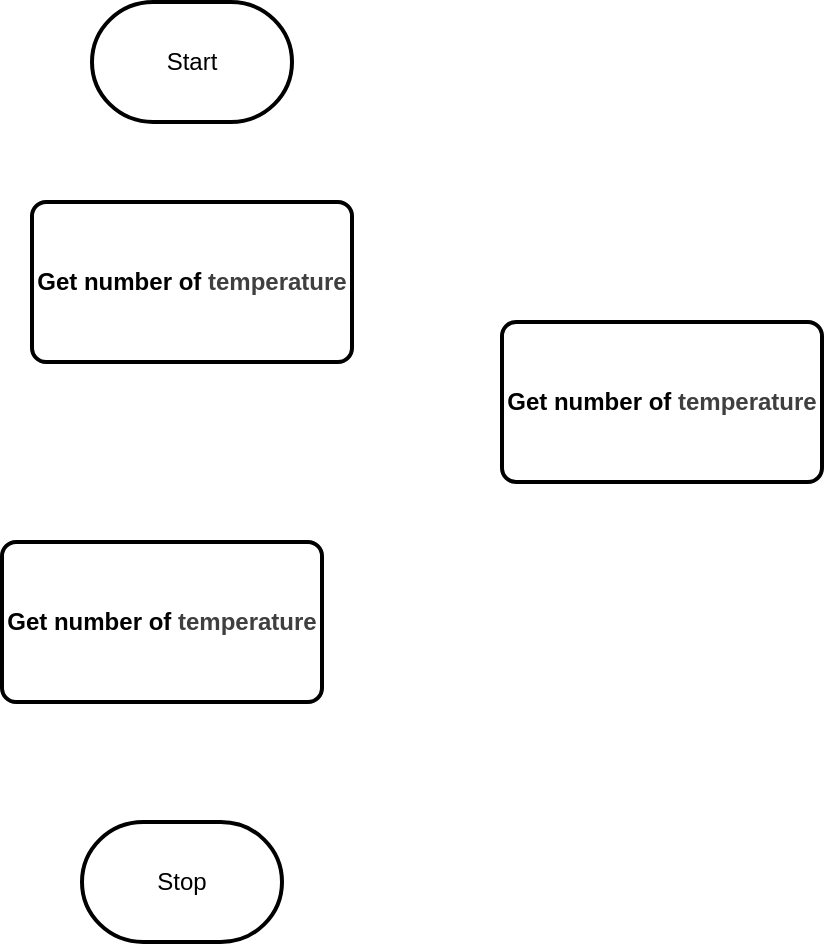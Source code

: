 <mxfile>
    <diagram id="HIP3nbAZw_EuaXWnEj3U" name="Page-1">
        <mxGraphModel dx="1386" dy="666" grid="1" gridSize="10" guides="1" tooltips="1" connect="1" arrows="1" fold="1" page="1" pageScale="1" pageWidth="850" pageHeight="1100" math="0" shadow="0">
            <root>
                <mxCell id="0"/>
                <mxCell id="1" parent="0"/>
                <mxCell id="2" value="Start" style="strokeWidth=2;html=1;shape=mxgraph.flowchart.terminator;whiteSpace=wrap;" parent="1" vertex="1">
                    <mxGeometry x="325" y="60" width="100" height="60" as="geometry"/>
                </mxCell>
                <mxCell id="3" value="Stop" style="strokeWidth=2;html=1;shape=mxgraph.flowchart.terminator;whiteSpace=wrap;" parent="1" vertex="1">
                    <mxGeometry x="320" y="470" width="100" height="60" as="geometry"/>
                </mxCell>
                <mxCell id="4" value="&lt;b&gt;Get number of&amp;nbsp;&lt;span style=&quot;color: rgb(63, 63, 63); background-color: transparent;&quot;&gt;temperature&lt;/span&gt;&lt;/b&gt;" style="rounded=1;whiteSpace=wrap;html=1;absoluteArcSize=1;arcSize=14;strokeWidth=2;" vertex="1" parent="1">
                    <mxGeometry x="295" y="160" width="160" height="80" as="geometry"/>
                </mxCell>
                <mxCell id="5" value="&lt;b&gt;Get number of&amp;nbsp;&lt;span style=&quot;color: rgb(63, 63, 63); background-color: transparent;&quot;&gt;temperature&lt;/span&gt;&lt;/b&gt;" style="rounded=1;whiteSpace=wrap;html=1;absoluteArcSize=1;arcSize=14;strokeWidth=2;" vertex="1" parent="1">
                    <mxGeometry x="530" y="220" width="160" height="80" as="geometry"/>
                </mxCell>
                <mxCell id="6" value="&lt;b&gt;Get number of&amp;nbsp;&lt;span style=&quot;color: rgb(63, 63, 63); background-color: transparent;&quot;&gt;temperature&lt;/span&gt;&lt;/b&gt;" style="rounded=1;whiteSpace=wrap;html=1;absoluteArcSize=1;arcSize=14;strokeWidth=2;" vertex="1" parent="1">
                    <mxGeometry x="280" y="330" width="160" height="80" as="geometry"/>
                </mxCell>
            </root>
        </mxGraphModel>
    </diagram>
</mxfile>